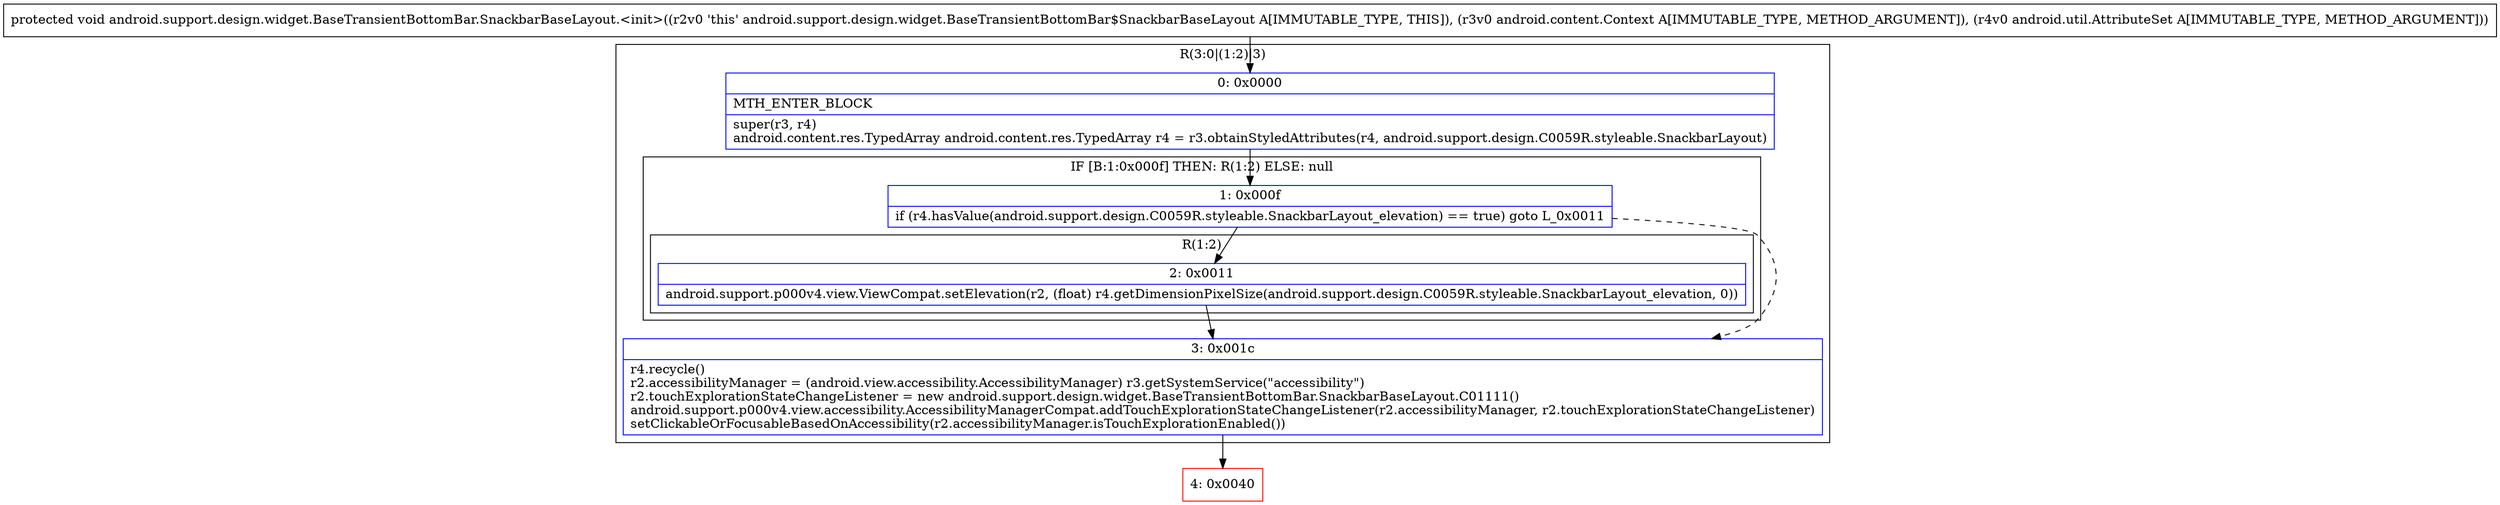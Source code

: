 digraph "CFG forandroid.support.design.widget.BaseTransientBottomBar.SnackbarBaseLayout.\<init\>(Landroid\/content\/Context;Landroid\/util\/AttributeSet;)V" {
subgraph cluster_Region_1611613421 {
label = "R(3:0|(1:2)|3)";
node [shape=record,color=blue];
Node_0 [shape=record,label="{0\:\ 0x0000|MTH_ENTER_BLOCK\l|super(r3, r4)\landroid.content.res.TypedArray android.content.res.TypedArray r4 = r3.obtainStyledAttributes(r4, android.support.design.C0059R.styleable.SnackbarLayout)\l}"];
subgraph cluster_IfRegion_202714398 {
label = "IF [B:1:0x000f] THEN: R(1:2) ELSE: null";
node [shape=record,color=blue];
Node_1 [shape=record,label="{1\:\ 0x000f|if (r4.hasValue(android.support.design.C0059R.styleable.SnackbarLayout_elevation) == true) goto L_0x0011\l}"];
subgraph cluster_Region_728920273 {
label = "R(1:2)";
node [shape=record,color=blue];
Node_2 [shape=record,label="{2\:\ 0x0011|android.support.p000v4.view.ViewCompat.setElevation(r2, (float) r4.getDimensionPixelSize(android.support.design.C0059R.styleable.SnackbarLayout_elevation, 0))\l}"];
}
}
Node_3 [shape=record,label="{3\:\ 0x001c|r4.recycle()\lr2.accessibilityManager = (android.view.accessibility.AccessibilityManager) r3.getSystemService(\"accessibility\")\lr2.touchExplorationStateChangeListener = new android.support.design.widget.BaseTransientBottomBar.SnackbarBaseLayout.C01111()\landroid.support.p000v4.view.accessibility.AccessibilityManagerCompat.addTouchExplorationStateChangeListener(r2.accessibilityManager, r2.touchExplorationStateChangeListener)\lsetClickableOrFocusableBasedOnAccessibility(r2.accessibilityManager.isTouchExplorationEnabled())\l}"];
}
Node_4 [shape=record,color=red,label="{4\:\ 0x0040}"];
MethodNode[shape=record,label="{protected void android.support.design.widget.BaseTransientBottomBar.SnackbarBaseLayout.\<init\>((r2v0 'this' android.support.design.widget.BaseTransientBottomBar$SnackbarBaseLayout A[IMMUTABLE_TYPE, THIS]), (r3v0 android.content.Context A[IMMUTABLE_TYPE, METHOD_ARGUMENT]), (r4v0 android.util.AttributeSet A[IMMUTABLE_TYPE, METHOD_ARGUMENT])) }"];
MethodNode -> Node_0;
Node_0 -> Node_1;
Node_1 -> Node_2;
Node_1 -> Node_3[style=dashed];
Node_2 -> Node_3;
Node_3 -> Node_4;
}

